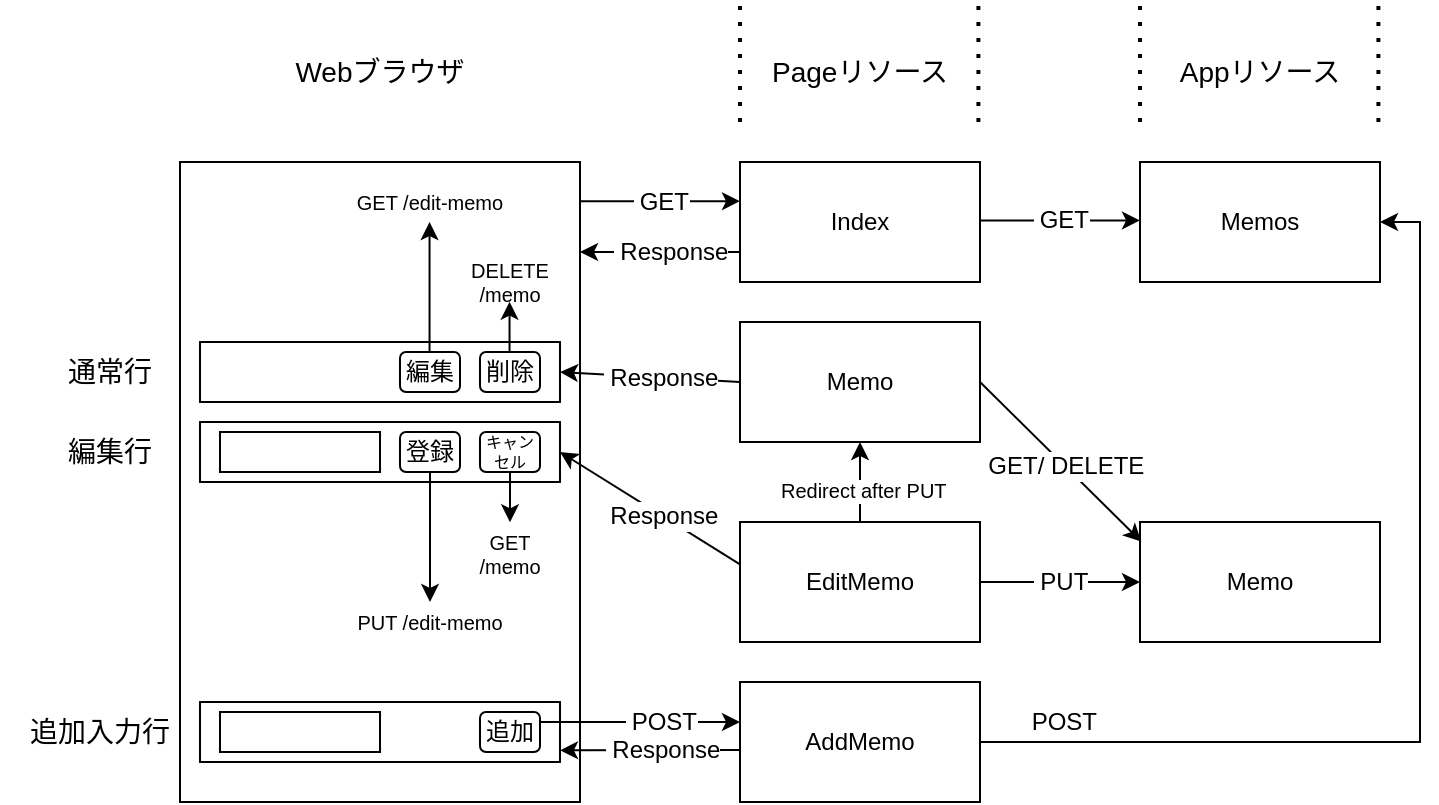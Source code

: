 <mxfile version="20.7.4" type="github">
  <diagram id="IY48dGJEMMZpZ1jFI-Jn" name="ページ1">
    <mxGraphModel dx="792" dy="667" grid="1" gridSize="10" guides="1" tooltips="1" connect="1" arrows="1" fold="1" page="1" pageScale="1" pageWidth="827" pageHeight="1169" math="0" shadow="0">
      <root>
        <mxCell id="0" />
        <mxCell id="1" parent="0" />
        <mxCell id="NLl30YwS0fmdo38XyCgp-1" value="" style="rounded=0;whiteSpace=wrap;html=1;" parent="1" vertex="1">
          <mxGeometry x="120" y="120" width="200" height="320" as="geometry" />
        </mxCell>
        <mxCell id="NLl30YwS0fmdo38XyCgp-2" value="Index" style="rounded=0;whiteSpace=wrap;html=1;" parent="1" vertex="1">
          <mxGeometry x="400" y="120" width="120" height="60" as="geometry" />
        </mxCell>
        <mxCell id="NLl30YwS0fmdo38XyCgp-3" value="&lt;div&gt;Memo&lt;/div&gt;" style="rounded=0;whiteSpace=wrap;html=1;" parent="1" vertex="1">
          <mxGeometry x="400" y="200" width="120" height="60" as="geometry" />
        </mxCell>
        <mxCell id="NLl30YwS0fmdo38XyCgp-4" value="AddMemo" style="rounded=0;whiteSpace=wrap;html=1;" parent="1" vertex="1">
          <mxGeometry x="400" y="380" width="120" height="60" as="geometry" />
        </mxCell>
        <mxCell id="NLl30YwS0fmdo38XyCgp-5" value="EditMemo" style="rounded=0;whiteSpace=wrap;html=1;" parent="1" vertex="1">
          <mxGeometry x="400" y="300" width="120" height="60" as="geometry" />
        </mxCell>
        <mxCell id="NLl30YwS0fmdo38XyCgp-6" value="" style="rounded=0;whiteSpace=wrap;html=1;" parent="1" vertex="1">
          <mxGeometry x="130" y="210" width="180" height="30" as="geometry" />
        </mxCell>
        <mxCell id="NLl30YwS0fmdo38XyCgp-7" value="" style="rounded=0;whiteSpace=wrap;html=1;" parent="1" vertex="1">
          <mxGeometry x="130" y="250" width="180" height="30" as="geometry" />
        </mxCell>
        <mxCell id="NLl30YwS0fmdo38XyCgp-8" value="" style="rounded=0;whiteSpace=wrap;html=1;" parent="1" vertex="1">
          <mxGeometry x="130" y="390" width="180" height="30" as="geometry" />
        </mxCell>
        <mxCell id="NLl30YwS0fmdo38XyCgp-9" value="追加" style="rounded=1;whiteSpace=wrap;html=1;" parent="1" vertex="1">
          <mxGeometry x="270" y="395" width="30" height="20" as="geometry" />
        </mxCell>
        <mxCell id="NLl30YwS0fmdo38XyCgp-10" value="編集" style="rounded=1;whiteSpace=wrap;html=1;" parent="1" vertex="1">
          <mxGeometry x="230" y="215" width="30" height="20" as="geometry" />
        </mxCell>
        <mxCell id="NLl30YwS0fmdo38XyCgp-11" value="" style="rounded=0;whiteSpace=wrap;html=1;" parent="1" vertex="1">
          <mxGeometry x="140" y="255" width="80" height="20" as="geometry" />
        </mxCell>
        <mxCell id="NLl30YwS0fmdo38XyCgp-12" value="" style="rounded=0;whiteSpace=wrap;html=1;" parent="1" vertex="1">
          <mxGeometry x="140" y="395" width="80" height="20" as="geometry" />
        </mxCell>
        <mxCell id="NLl30YwS0fmdo38XyCgp-13" value="登録" style="rounded=1;whiteSpace=wrap;html=1;" parent="1" vertex="1">
          <mxGeometry x="230" y="255" width="30" height="20" as="geometry" />
        </mxCell>
        <mxCell id="NLl30YwS0fmdo38XyCgp-14" value="キャンセル" style="rounded=1;whiteSpace=wrap;html=1;fontSize=8;" parent="1" vertex="1">
          <mxGeometry x="270" y="255" width="30" height="20" as="geometry" />
        </mxCell>
        <mxCell id="NLl30YwS0fmdo38XyCgp-17" value="" style="endArrow=classic;html=1;rounded=0;fontSize=12;entryX=1;entryY=0.5;entryDx=0;entryDy=0;exitX=0;exitY=0.353;exitDx=0;exitDy=0;exitPerimeter=0;" parent="1" source="NLl30YwS0fmdo38XyCgp-5" target="NLl30YwS0fmdo38XyCgp-7" edge="1">
          <mxGeometry width="50" height="50" relative="1" as="geometry">
            <mxPoint x="340" y="310" as="sourcePoint" />
            <mxPoint x="390" y="260" as="targetPoint" />
          </mxGeometry>
        </mxCell>
        <mxCell id="NLl30YwS0fmdo38XyCgp-18" value="&amp;nbsp;Response " style="edgeLabel;html=1;align=center;verticalAlign=middle;resizable=0;points=[];fontSize=12;" parent="NLl30YwS0fmdo38XyCgp-17" vertex="1" connectable="0">
          <mxGeometry x="-0.117" relative="1" as="geometry">
            <mxPoint as="offset" />
          </mxGeometry>
        </mxCell>
        <mxCell id="NLl30YwS0fmdo38XyCgp-24" value="" style="endArrow=classic;html=1;rounded=0;fontSize=6;exitX=1;exitY=0.5;exitDx=0;exitDy=0;entryX=0;entryY=0.25;entryDx=0;entryDy=0;" parent="1" edge="1">
          <mxGeometry width="50" height="50" relative="1" as="geometry">
            <mxPoint x="300" y="400.0" as="sourcePoint" />
            <mxPoint x="400" y="400.0" as="targetPoint" />
          </mxGeometry>
        </mxCell>
        <mxCell id="NLl30YwS0fmdo38XyCgp-25" value="&amp;nbsp;POST " style="edgeLabel;html=1;align=center;verticalAlign=middle;resizable=0;points=[];fontSize=12;" parent="NLl30YwS0fmdo38XyCgp-24" vertex="1" connectable="0">
          <mxGeometry x="0.304" relative="1" as="geometry">
            <mxPoint x="-5" as="offset" />
          </mxGeometry>
        </mxCell>
        <mxCell id="NLl30YwS0fmdo38XyCgp-26" value="" style="endArrow=classic;html=1;rounded=0;fontSize=12;entryX=0.95;entryY=0.438;entryDx=0;entryDy=0;entryPerimeter=0;exitX=0;exitY=0.833;exitDx=0;exitDy=0;exitPerimeter=0;" parent="1" edge="1">
          <mxGeometry width="50" height="50" relative="1" as="geometry">
            <mxPoint x="400" y="414" as="sourcePoint" />
            <mxPoint x="310" y="414.18" as="targetPoint" />
          </mxGeometry>
        </mxCell>
        <mxCell id="NLl30YwS0fmdo38XyCgp-27" value="&amp;nbsp;Response " style="edgeLabel;html=1;align=center;verticalAlign=middle;resizable=0;points=[];fontSize=12;" parent="NLl30YwS0fmdo38XyCgp-26" vertex="1" connectable="0">
          <mxGeometry x="-0.117" relative="1" as="geometry">
            <mxPoint as="offset" />
          </mxGeometry>
        </mxCell>
        <mxCell id="NLl30YwS0fmdo38XyCgp-29" value="" style="endArrow=classic;html=1;rounded=0;fontSize=12;exitX=0.5;exitY=1;exitDx=0;exitDy=0;entryX=0.825;entryY=0.563;entryDx=0;entryDy=0;entryPerimeter=0;" parent="1" edge="1">
          <mxGeometry width="50" height="50" relative="1" as="geometry">
            <mxPoint x="285" y="275" as="sourcePoint" />
            <mxPoint x="285" y="300.16" as="targetPoint" />
          </mxGeometry>
        </mxCell>
        <mxCell id="NLl30YwS0fmdo38XyCgp-30" value="GET /memo" style="text;html=1;strokeColor=none;fillColor=none;align=center;verticalAlign=middle;whiteSpace=wrap;rounded=0;fontSize=10;" parent="1" vertex="1">
          <mxGeometry x="260" y="302" width="50" height="28" as="geometry" />
        </mxCell>
        <mxCell id="NLl30YwS0fmdo38XyCgp-31" value="" style="endArrow=classic;html=1;rounded=0;fontSize=12;exitX=0.5;exitY=1;exitDx=0;exitDy=0;entryX=0.5;entryY=0;entryDx=0;entryDy=0;" parent="1" target="NLl30YwS0fmdo38XyCgp-32" edge="1">
          <mxGeometry width="50" height="50" relative="1" as="geometry">
            <mxPoint x="245" y="275" as="sourcePoint" />
            <mxPoint x="245" y="300.16" as="targetPoint" />
          </mxGeometry>
        </mxCell>
        <mxCell id="NLl30YwS0fmdo38XyCgp-32" value="PUT /edit-memo" style="text;html=1;strokeColor=none;fillColor=none;align=center;verticalAlign=middle;whiteSpace=wrap;rounded=0;fontSize=10;" parent="1" vertex="1">
          <mxGeometry x="200" y="340" width="90" height="20" as="geometry" />
        </mxCell>
        <mxCell id="NLl30YwS0fmdo38XyCgp-33" value="" style="endArrow=classic;html=1;rounded=0;fontSize=12;entryX=1;entryY=0.5;entryDx=0;entryDy=0;exitX=0;exitY=0.5;exitDx=0;exitDy=0;" parent="1" source="NLl30YwS0fmdo38XyCgp-3" target="NLl30YwS0fmdo38XyCgp-6" edge="1">
          <mxGeometry width="50" height="50" relative="1" as="geometry">
            <mxPoint x="400" y="289.82" as="sourcePoint" />
            <mxPoint x="310" y="220.0" as="targetPoint" />
          </mxGeometry>
        </mxCell>
        <mxCell id="NLl30YwS0fmdo38XyCgp-34" value="&amp;nbsp;Response " style="edgeLabel;html=1;align=center;verticalAlign=middle;resizable=0;points=[];fontSize=12;" parent="NLl30YwS0fmdo38XyCgp-33" vertex="1" connectable="0">
          <mxGeometry x="-0.117" relative="1" as="geometry">
            <mxPoint as="offset" />
          </mxGeometry>
        </mxCell>
        <mxCell id="NLl30YwS0fmdo38XyCgp-35" value="&amp;nbsp;Redirect after PUT" style="endArrow=classic;html=1;rounded=0;fontSize=10;entryX=0.5;entryY=1;entryDx=0;entryDy=0;exitX=0.5;exitY=0;exitDx=0;exitDy=0;" parent="1" source="NLl30YwS0fmdo38XyCgp-5" edge="1">
          <mxGeometry x="-0.2" width="50" height="50" relative="1" as="geometry">
            <mxPoint x="460" y="290" as="sourcePoint" />
            <mxPoint x="460" y="260" as="targetPoint" />
            <Array as="points" />
            <mxPoint as="offset" />
          </mxGeometry>
        </mxCell>
        <mxCell id="NLl30YwS0fmdo38XyCgp-37" value="Memos" style="rounded=0;whiteSpace=wrap;html=1;" parent="1" vertex="1">
          <mxGeometry x="600" y="120" width="120" height="60" as="geometry" />
        </mxCell>
        <mxCell id="NLl30YwS0fmdo38XyCgp-38" value="Memo" style="rounded=0;whiteSpace=wrap;html=1;" parent="1" vertex="1">
          <mxGeometry x="600" y="300" width="120" height="60" as="geometry" />
        </mxCell>
        <mxCell id="NLl30YwS0fmdo38XyCgp-41" value="" style="endArrow=classic;html=1;rounded=0;fontSize=6;" parent="1" edge="1">
          <mxGeometry width="50" height="50" relative="1" as="geometry">
            <mxPoint x="520" y="149.2" as="sourcePoint" />
            <mxPoint x="600" y="149.2" as="targetPoint" />
          </mxGeometry>
        </mxCell>
        <mxCell id="NLl30YwS0fmdo38XyCgp-42" value="&amp;nbsp;GET " style="edgeLabel;html=1;align=center;verticalAlign=middle;resizable=0;points=[];fontSize=12;" parent="NLl30YwS0fmdo38XyCgp-41" vertex="1" connectable="0">
          <mxGeometry x="0.304" relative="1" as="geometry">
            <mxPoint x="-12" as="offset" />
          </mxGeometry>
        </mxCell>
        <mxCell id="NLl30YwS0fmdo38XyCgp-47" value="" style="endArrow=classic;html=1;rounded=0;fontSize=6;entryX=0.006;entryY=0.164;entryDx=0;entryDy=0;entryPerimeter=0;exitX=1;exitY=0.5;exitDx=0;exitDy=0;" parent="1" source="NLl30YwS0fmdo38XyCgp-3" target="NLl30YwS0fmdo38XyCgp-38" edge="1">
          <mxGeometry width="50" height="50" relative="1" as="geometry">
            <mxPoint x="520" y="215" as="sourcePoint" />
            <mxPoint x="600" y="310" as="targetPoint" />
          </mxGeometry>
        </mxCell>
        <mxCell id="NLl30YwS0fmdo38XyCgp-48" value="&amp;nbsp;GET/ DELETE" style="edgeLabel;html=1;align=center;verticalAlign=middle;resizable=0;points=[];fontSize=12;" parent="NLl30YwS0fmdo38XyCgp-47" vertex="1" connectable="0">
          <mxGeometry x="0.304" relative="1" as="geometry">
            <mxPoint x="-12" y="-10" as="offset" />
          </mxGeometry>
        </mxCell>
        <mxCell id="NLl30YwS0fmdo38XyCgp-49" value="" style="endArrow=classic;html=1;rounded=0;fontSize=6;exitX=1;exitY=0.5;exitDx=0;exitDy=0;entryX=0;entryY=0.5;entryDx=0;entryDy=0;" parent="1" source="NLl30YwS0fmdo38XyCgp-5" target="NLl30YwS0fmdo38XyCgp-38" edge="1">
          <mxGeometry width="50" height="50" relative="1" as="geometry">
            <mxPoint x="520" y="319.53" as="sourcePoint" />
            <mxPoint x="600" y="319.53" as="targetPoint" />
          </mxGeometry>
        </mxCell>
        <mxCell id="NLl30YwS0fmdo38XyCgp-50" value="&amp;nbsp;PUT" style="edgeLabel;html=1;align=center;verticalAlign=middle;resizable=0;points=[];fontSize=12;" parent="NLl30YwS0fmdo38XyCgp-49" vertex="1" connectable="0">
          <mxGeometry x="0.304" relative="1" as="geometry">
            <mxPoint x="-12" as="offset" />
          </mxGeometry>
        </mxCell>
        <mxCell id="NLl30YwS0fmdo38XyCgp-51" value="" style="endArrow=classic;html=1;rounded=0;fontSize=12;exitX=0.5;exitY=1;exitDx=0;exitDy=0;entryX=0.5;entryY=0;entryDx=0;entryDy=0;" parent="1" edge="1">
          <mxGeometry width="50" height="50" relative="1" as="geometry">
            <mxPoint x="244.77" y="215" as="sourcePoint" />
            <mxPoint x="244.77" y="150" as="targetPoint" />
          </mxGeometry>
        </mxCell>
        <mxCell id="NLl30YwS0fmdo38XyCgp-52" value="削除" style="rounded=1;whiteSpace=wrap;html=1;" parent="1" vertex="1">
          <mxGeometry x="270" y="215" width="30" height="20" as="geometry" />
        </mxCell>
        <mxCell id="NLl30YwS0fmdo38XyCgp-53" value="" style="endArrow=classic;html=1;rounded=0;fontSize=12;exitX=0.5;exitY=1;exitDx=0;exitDy=0;entryX=0.825;entryY=0.563;entryDx=0;entryDy=0;entryPerimeter=0;" parent="1" edge="1">
          <mxGeometry width="50" height="50" relative="1" as="geometry">
            <mxPoint x="284.77" y="215.0" as="sourcePoint" />
            <mxPoint x="284.77" y="189.84" as="targetPoint" />
          </mxGeometry>
        </mxCell>
        <mxCell id="NLl30YwS0fmdo38XyCgp-54" value="DELETE /memo" style="text;html=1;strokeColor=none;fillColor=none;align=center;verticalAlign=middle;whiteSpace=wrap;rounded=0;fontSize=10;" parent="1" vertex="1">
          <mxGeometry x="250" y="170" width="70" height="20" as="geometry" />
        </mxCell>
        <mxCell id="NLl30YwS0fmdo38XyCgp-55" value="GET /edit-memo" style="text;html=1;strokeColor=none;fillColor=none;align=center;verticalAlign=middle;whiteSpace=wrap;rounded=0;fontSize=10;" parent="1" vertex="1">
          <mxGeometry x="200" y="130" width="90" height="20" as="geometry" />
        </mxCell>
        <mxCell id="NLl30YwS0fmdo38XyCgp-56" value="" style="endArrow=classic;html=1;rounded=0;fontSize=6;exitX=1;exitY=0.5;exitDx=0;exitDy=0;entryX=1;entryY=0.5;entryDx=0;entryDy=0;" parent="1" source="NLl30YwS0fmdo38XyCgp-4" target="NLl30YwS0fmdo38XyCgp-37" edge="1">
          <mxGeometry width="50" height="50" relative="1" as="geometry">
            <mxPoint x="520" y="404.67" as="sourcePoint" />
            <mxPoint x="600" y="404.67" as="targetPoint" />
            <Array as="points">
              <mxPoint x="740" y="410" />
              <mxPoint x="740" y="150" />
            </Array>
          </mxGeometry>
        </mxCell>
        <mxCell id="NLl30YwS0fmdo38XyCgp-57" value="&amp;nbsp;POST " style="edgeLabel;html=1;align=center;verticalAlign=middle;resizable=0;points=[];fontSize=12;" parent="NLl30YwS0fmdo38XyCgp-56" vertex="1" connectable="0">
          <mxGeometry x="0.304" relative="1" as="geometry">
            <mxPoint x="-180" y="96" as="offset" />
          </mxGeometry>
        </mxCell>
        <mxCell id="NLl30YwS0fmdo38XyCgp-58" value="" style="endArrow=classic;html=1;rounded=0;fontSize=6;" parent="1" edge="1">
          <mxGeometry width="50" height="50" relative="1" as="geometry">
            <mxPoint x="320" y="139.6" as="sourcePoint" />
            <mxPoint x="400" y="139.6" as="targetPoint" />
          </mxGeometry>
        </mxCell>
        <mxCell id="NLl30YwS0fmdo38XyCgp-59" value="&amp;nbsp;GET " style="edgeLabel;html=1;align=center;verticalAlign=middle;resizable=0;points=[];fontSize=12;" parent="NLl30YwS0fmdo38XyCgp-58" vertex="1" connectable="0">
          <mxGeometry x="0.304" relative="1" as="geometry">
            <mxPoint x="-12" as="offset" />
          </mxGeometry>
        </mxCell>
        <mxCell id="NLl30YwS0fmdo38XyCgp-60" value="" style="endArrow=classic;html=1;rounded=0;fontSize=12;exitX=0;exitY=0.75;exitDx=0;exitDy=0;" parent="1" source="NLl30YwS0fmdo38XyCgp-2" edge="1">
          <mxGeometry width="50" height="50" relative="1" as="geometry">
            <mxPoint x="410" y="165" as="sourcePoint" />
            <mxPoint x="320" y="165" as="targetPoint" />
          </mxGeometry>
        </mxCell>
        <mxCell id="NLl30YwS0fmdo38XyCgp-61" value="&amp;nbsp;Response " style="edgeLabel;html=1;align=center;verticalAlign=middle;resizable=0;points=[];fontSize=12;" parent="NLl30YwS0fmdo38XyCgp-60" vertex="1" connectable="0">
          <mxGeometry x="-0.117" relative="1" as="geometry">
            <mxPoint as="offset" />
          </mxGeometry>
        </mxCell>
        <mxCell id="NLl30YwS0fmdo38XyCgp-62" value="" style="endArrow=none;dashed=1;html=1;dashPattern=1 3;strokeWidth=2;rounded=0;fontSize=10;" parent="1" edge="1">
          <mxGeometry width="50" height="50" relative="1" as="geometry">
            <mxPoint x="400" y="100" as="sourcePoint" />
            <mxPoint x="400" y="40" as="targetPoint" />
          </mxGeometry>
        </mxCell>
        <mxCell id="NLl30YwS0fmdo38XyCgp-63" value="" style="endArrow=none;dashed=1;html=1;dashPattern=1 3;strokeWidth=2;rounded=0;fontSize=10;" parent="1" edge="1">
          <mxGeometry width="50" height="50" relative="1" as="geometry">
            <mxPoint x="519.2" y="100" as="sourcePoint" />
            <mxPoint x="519.2" y="40" as="targetPoint" />
          </mxGeometry>
        </mxCell>
        <mxCell id="NLl30YwS0fmdo38XyCgp-64" value="Pageリソース" style="text;html=1;strokeColor=none;fillColor=none;align=center;verticalAlign=middle;whiteSpace=wrap;rounded=0;fontSize=14;" parent="1" vertex="1">
          <mxGeometry x="410" y="60" width="100" height="30" as="geometry" />
        </mxCell>
        <mxCell id="NLl30YwS0fmdo38XyCgp-65" value="" style="endArrow=none;dashed=1;html=1;dashPattern=1 3;strokeWidth=2;rounded=0;fontSize=10;" parent="1" edge="1">
          <mxGeometry width="50" height="50" relative="1" as="geometry">
            <mxPoint x="600" y="100" as="sourcePoint" />
            <mxPoint x="600" y="40" as="targetPoint" />
          </mxGeometry>
        </mxCell>
        <mxCell id="NLl30YwS0fmdo38XyCgp-66" value="" style="endArrow=none;dashed=1;html=1;dashPattern=1 3;strokeWidth=2;rounded=0;fontSize=10;" parent="1" edge="1">
          <mxGeometry width="50" height="50" relative="1" as="geometry">
            <mxPoint x="719.2" y="100" as="sourcePoint" />
            <mxPoint x="719.2" y="40" as="targetPoint" />
          </mxGeometry>
        </mxCell>
        <mxCell id="NLl30YwS0fmdo38XyCgp-67" value="Appリソース" style="text;html=1;strokeColor=none;fillColor=none;align=center;verticalAlign=middle;whiteSpace=wrap;rounded=0;fontSize=14;" parent="1" vertex="1">
          <mxGeometry x="610" y="60" width="100" height="30" as="geometry" />
        </mxCell>
        <mxCell id="vaDpwwr4e9H9bVUmakdq-1" value="Webブラウザ" style="text;html=1;strokeColor=none;fillColor=none;align=center;verticalAlign=middle;whiteSpace=wrap;rounded=0;fontSize=14;" vertex="1" parent="1">
          <mxGeometry x="170" y="60" width="100" height="30" as="geometry" />
        </mxCell>
        <mxCell id="vaDpwwr4e9H9bVUmakdq-2" value="通常行" style="text;html=1;strokeColor=none;fillColor=none;align=center;verticalAlign=middle;whiteSpace=wrap;rounded=0;fontSize=14;" vertex="1" parent="1">
          <mxGeometry x="50" y="210" width="70" height="30" as="geometry" />
        </mxCell>
        <mxCell id="vaDpwwr4e9H9bVUmakdq-3" value="編集行" style="text;html=1;strokeColor=none;fillColor=none;align=center;verticalAlign=middle;whiteSpace=wrap;rounded=0;fontSize=14;" vertex="1" parent="1">
          <mxGeometry x="50" y="250" width="70" height="30" as="geometry" />
        </mxCell>
        <mxCell id="vaDpwwr4e9H9bVUmakdq-4" value="追加入力行" style="text;html=1;strokeColor=none;fillColor=none;align=center;verticalAlign=middle;whiteSpace=wrap;rounded=0;fontSize=14;" vertex="1" parent="1">
          <mxGeometry x="30" y="390" width="100" height="30" as="geometry" />
        </mxCell>
      </root>
    </mxGraphModel>
  </diagram>
</mxfile>
